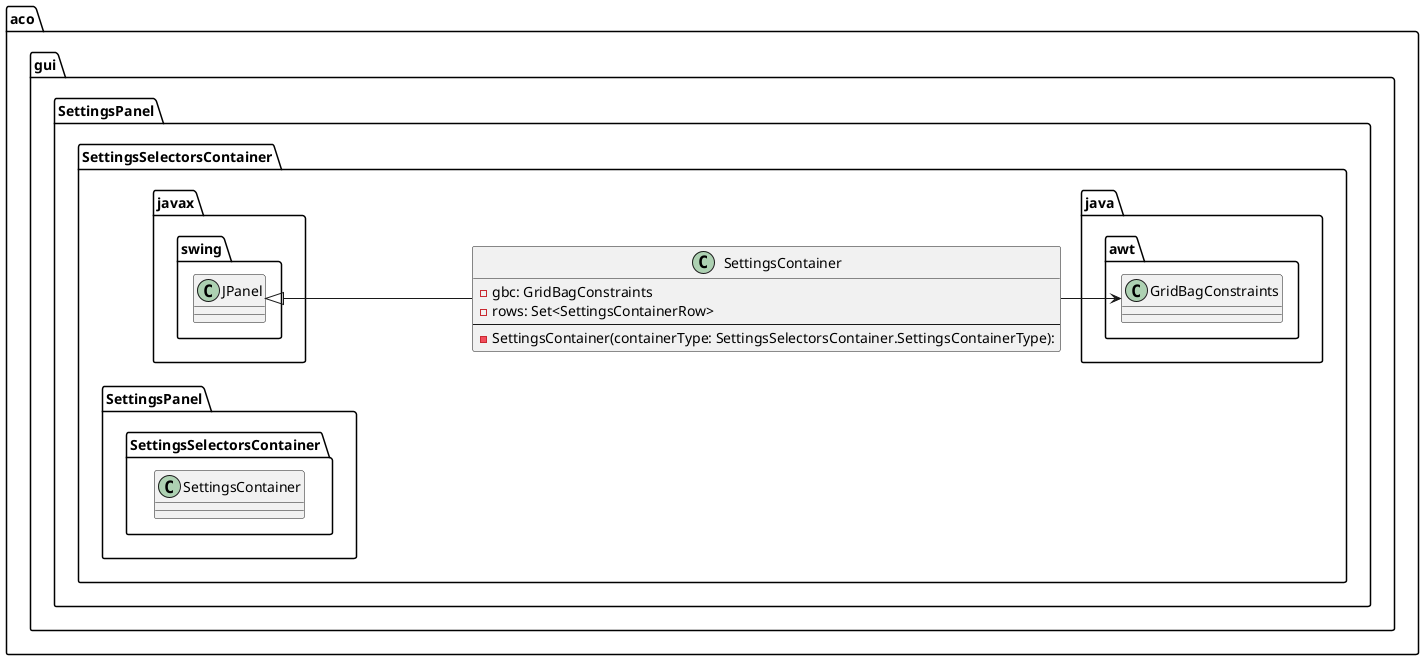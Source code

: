 @startuml(id=SettingsPanel_SettingsSelectorsContainer_SettingsContainer)
left to right direction
package aco.gui {
  namespace SettingsPanel {
    namespace SettingsSelectorsContainer {
      class SettingsContainer extends javax.swing.JPanel {
      - gbc: GridBagConstraints
      - rows: Set<SettingsContainerRow>
      --
      - SettingsContainer(containerType: SettingsSelectorsContainer.SettingsContainerType):
      }
      SettingsContainer.SettingsContainerRow --+ SettingsPanel.SettingsSelectorsContainer.SettingsContainer

      SettingsContainer --> java.awt.GridBagConstraints
      SettingsContainer --> SettingsPanel.SettingsSelectorsContainer.SettingsContainer.SettingsContainerRow
    }
  }
}


@enduml

